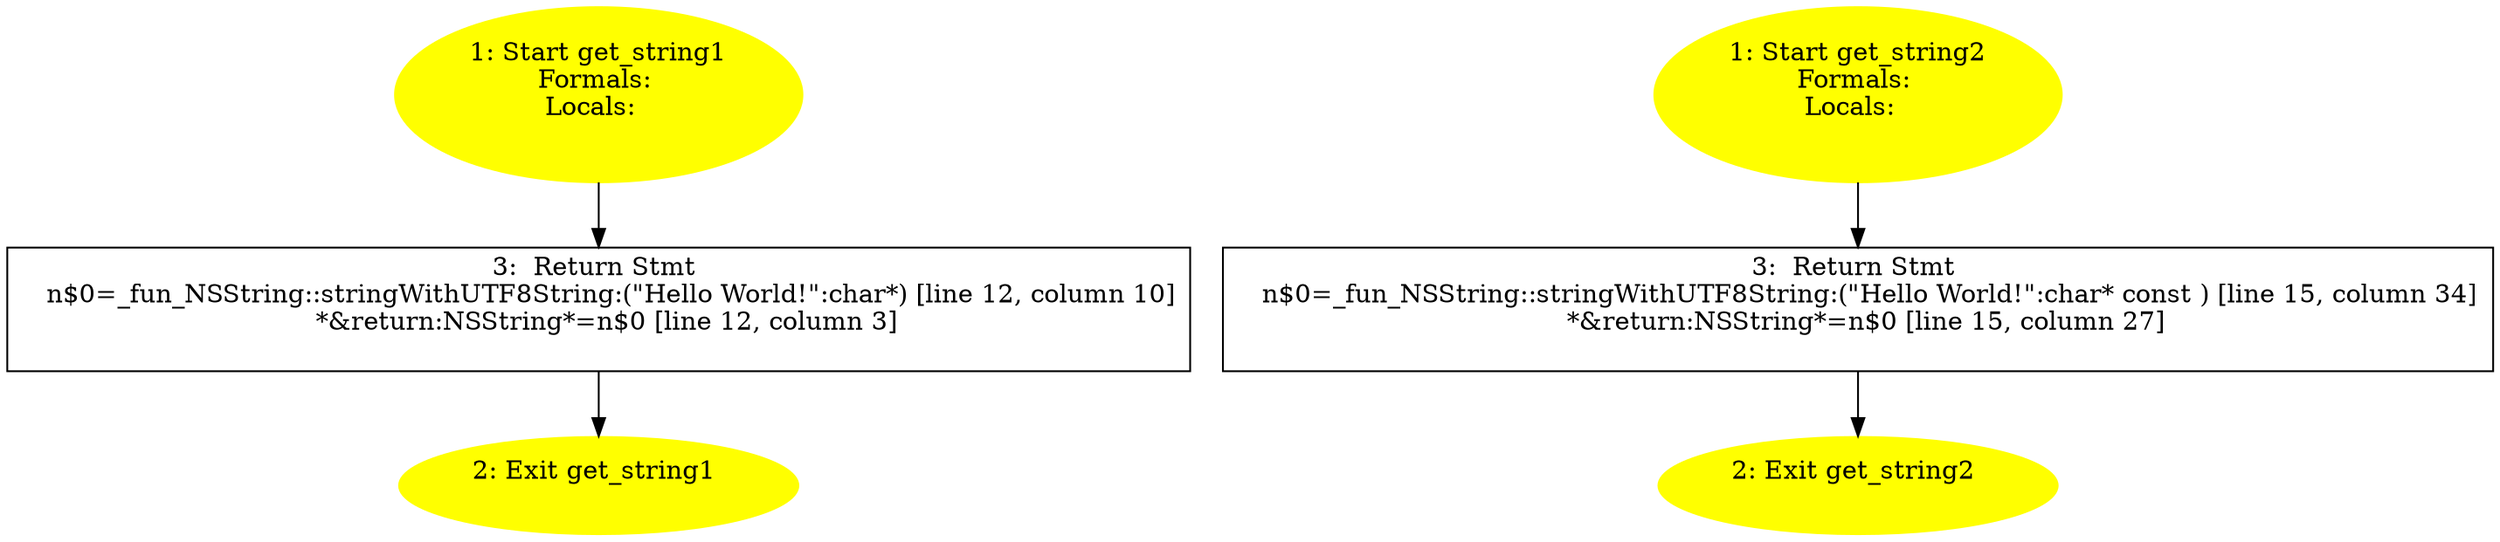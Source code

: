 /* @generated */
digraph cfg {
"get_string1.37988b3a9459aa3258beba816a2c79fc_1" [label="1: Start get_string1\nFormals: \nLocals:  \n  " color=yellow style=filled]
	

	 "get_string1.37988b3a9459aa3258beba816a2c79fc_1" -> "get_string1.37988b3a9459aa3258beba816a2c79fc_3" ;
"get_string1.37988b3a9459aa3258beba816a2c79fc_2" [label="2: Exit get_string1 \n  " color=yellow style=filled]
	

"get_string1.37988b3a9459aa3258beba816a2c79fc_3" [label="3:  Return Stmt \n   n$0=_fun_NSString::stringWithUTF8String:(\"Hello World!\":char*) [line 12, column 10]\n  *&return:NSString*=n$0 [line 12, column 3]\n " shape="box"]
	

	 "get_string1.37988b3a9459aa3258beba816a2c79fc_3" -> "get_string1.37988b3a9459aa3258beba816a2c79fc_2" ;
"get_string2.896232467e9bb3980f16ff6f7a1da043_1" [label="1: Start get_string2\nFormals: \nLocals:  \n  " color=yellow style=filled]
	

	 "get_string2.896232467e9bb3980f16ff6f7a1da043_1" -> "get_string2.896232467e9bb3980f16ff6f7a1da043_3" ;
"get_string2.896232467e9bb3980f16ff6f7a1da043_2" [label="2: Exit get_string2 \n  " color=yellow style=filled]
	

"get_string2.896232467e9bb3980f16ff6f7a1da043_3" [label="3:  Return Stmt \n   n$0=_fun_NSString::stringWithUTF8String:(\"Hello World!\":char* const ) [line 15, column 34]\n  *&return:NSString*=n$0 [line 15, column 27]\n " shape="box"]
	

	 "get_string2.896232467e9bb3980f16ff6f7a1da043_3" -> "get_string2.896232467e9bb3980f16ff6f7a1da043_2" ;
}
